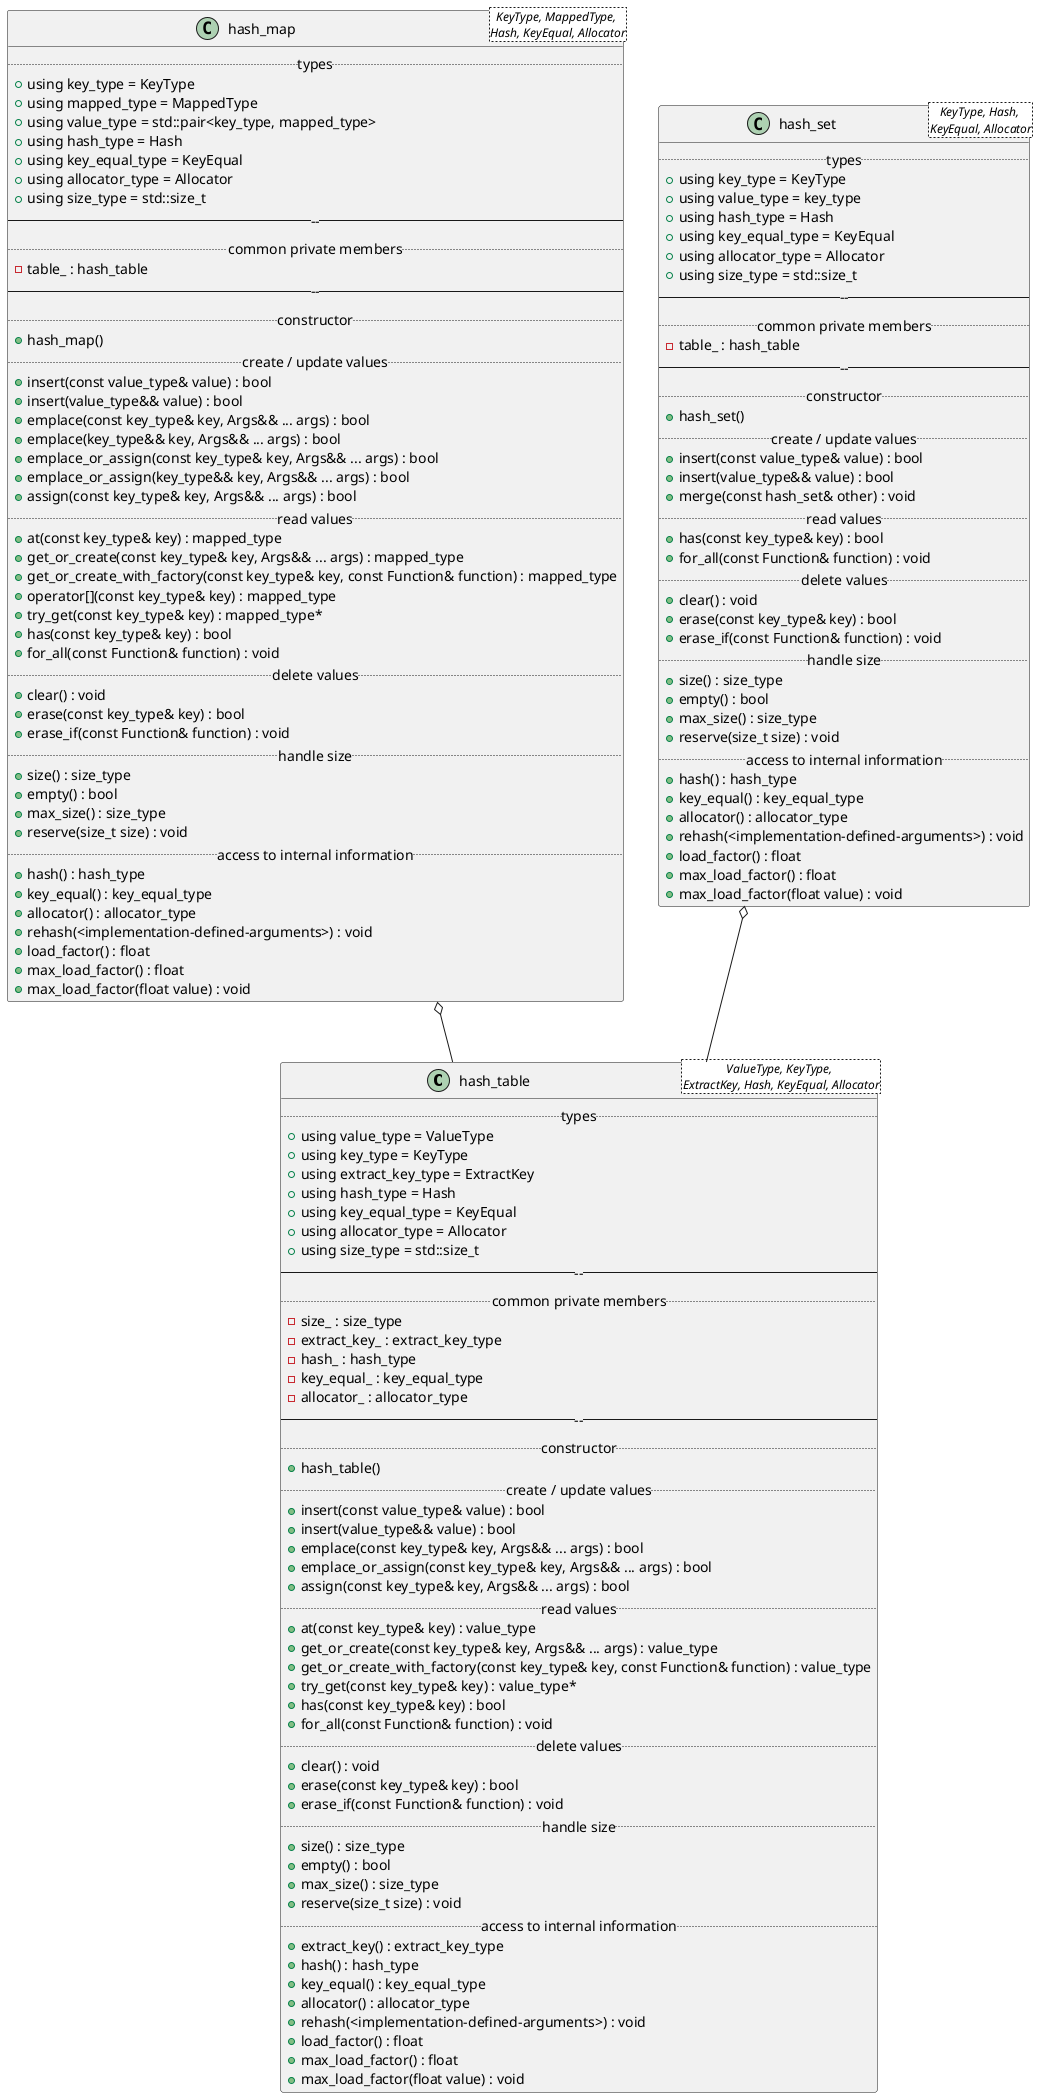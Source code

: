 @startuml FullHashTable

class hash_table<ValueType, KeyType, \nExtractKey, Hash, KeyEqual, Allocator> {
    .. types ..
    + using value_type = ValueType
    + using key_type = KeyType
    + using extract_key_type = ExtractKey
    + using hash_type = Hash
    + using key_equal_type = KeyEqual
    + using allocator_type = Allocator
    + using size_type = std::size_t
    ------
    .. common private members ..
    - size_ : size_type
    - extract_key_ : extract_key_type
    - hash_ : hash_type
    - key_equal_ : key_equal_type
    - allocator_ : allocator_type
    ------
    .. constructor ..
    + hash_table()
    .. create / update values ..
    + insert(const value_type& value) : bool
    + insert(value_type&& value) : bool
    + emplace(const key_type& key, Args&& ... args) : bool
    + emplace_or_assign(const key_type& key, Args&& ... args) : bool
    + assign(const key_type& key, Args&& ... args) : bool
    .. read values ..
    + at(const key_type& key) : value_type
    + get_or_create(const key_type& key, Args&& ... args) : value_type
    + get_or_create_with_factory(const key_type& key, const Function& function) : value_type
    + try_get(const key_type& key) : value_type*
    + has(const key_type& key) : bool
    + for_all(const Function& function) : void
    .. delete values ..
    + clear() : void
    + erase(const key_type& key) : bool
    + erase_if(const Function& function) : void
    .. handle size ..
    + size() : size_type
    + empty() : bool
    + max_size() : size_type
    + reserve(size_t size) : void
    .. access to internal information ..
    + extract_key() : extract_key_type
    + hash() : hash_type
    + key_equal() : key_equal_type
    + allocator() : allocator_type
    + rehash(<implementation-defined-arguments>) : void
    + load_factor() : float
    + max_load_factor() : float
    + max_load_factor(float value) : void
}

class hash_map<KeyType, MappedType, \nHash, KeyEqual, Allocator> {
    .. types ..
    + using key_type = KeyType
    + using mapped_type = MappedType
    + using value_type = std::pair<key_type, mapped_type>
    + using hash_type = Hash
    + using key_equal_type = KeyEqual
    + using allocator_type = Allocator
    + using size_type = std::size_t
    ------
    .. common private members ..
    - table_ : hash_table
    ------
    .. constructor ..
    + hash_map()
    .. create / update values ..
    + insert(const value_type& value) : bool
    + insert(value_type&& value) : bool
    + emplace(const key_type& key, Args&& ... args) : bool
    + emplace(key_type&& key, Args&& ... args) : bool
    + emplace_or_assign(const key_type& key, Args&& ... args) : bool
    + emplace_or_assign(key_type&& key, Args&& ... args) : bool
    + assign(const key_type& key, Args&& ... args) : bool
    .. read values ..
    + at(const key_type& key) : mapped_type
    + get_or_create(const key_type& key, Args&& ... args) : mapped_type
    + get_or_create_with_factory(const key_type& key, const Function& function) : mapped_type
    + operator[](const key_type& key) : mapped_type
    + try_get(const key_type& key) : mapped_type*
    + has(const key_type& key) : bool
    + for_all(const Function& function) : void
    .. delete values ..
    + clear() : void
    + erase(const key_type& key) : bool
    + erase_if(const Function& function) : void
    .. handle size ..
    + size() : size_type
    + empty() : bool
    + max_size() : size_type
    + reserve(size_t size) : void
    .. access to internal information ..
    + hash() : hash_type
    + key_equal() : key_equal_type
    + allocator() : allocator_type
    + rehash(<implementation-defined-arguments>) : void
    + load_factor() : float
    + max_load_factor() : float
    + max_load_factor(float value) : void
}
hash_map o-- hash_table

class hash_set<KeyType, Hash, \nKeyEqual, Allocator> {
    .. types ..
    + using key_type = KeyType
    + using value_type = key_type
    + using hash_type = Hash
    + using key_equal_type = KeyEqual
    + using allocator_type = Allocator
    + using size_type = std::size_t
    ------
    .. common private members ..
    - table_ : hash_table
    ------
    .. constructor ..
    + hash_set()
    .. create / update values ..
    + insert(const value_type& value) : bool
    + insert(value_type&& value) : bool
    + merge(const hash_set& other) : void
    .. read values ..
    + has(const key_type& key) : bool
    + for_all(const Function& function) : void
    .. delete values ..
    + clear() : void
    + erase(const key_type& key) : bool
    + erase_if(const Function& function) : void
    .. handle size ..
    + size() : size_type
    + empty() : bool
    + max_size() : size_type
    + reserve(size_t size) : void
    .. access to internal information ..
    + hash() : hash_type
    + key_equal() : key_equal_type
    + allocator() : allocator_type
    + rehash(<implementation-defined-arguments>) : void
    + load_factor() : float
    + max_load_factor() : float
    + max_load_factor(float value) : void
}
hash_set o-- hash_table

@enduml
